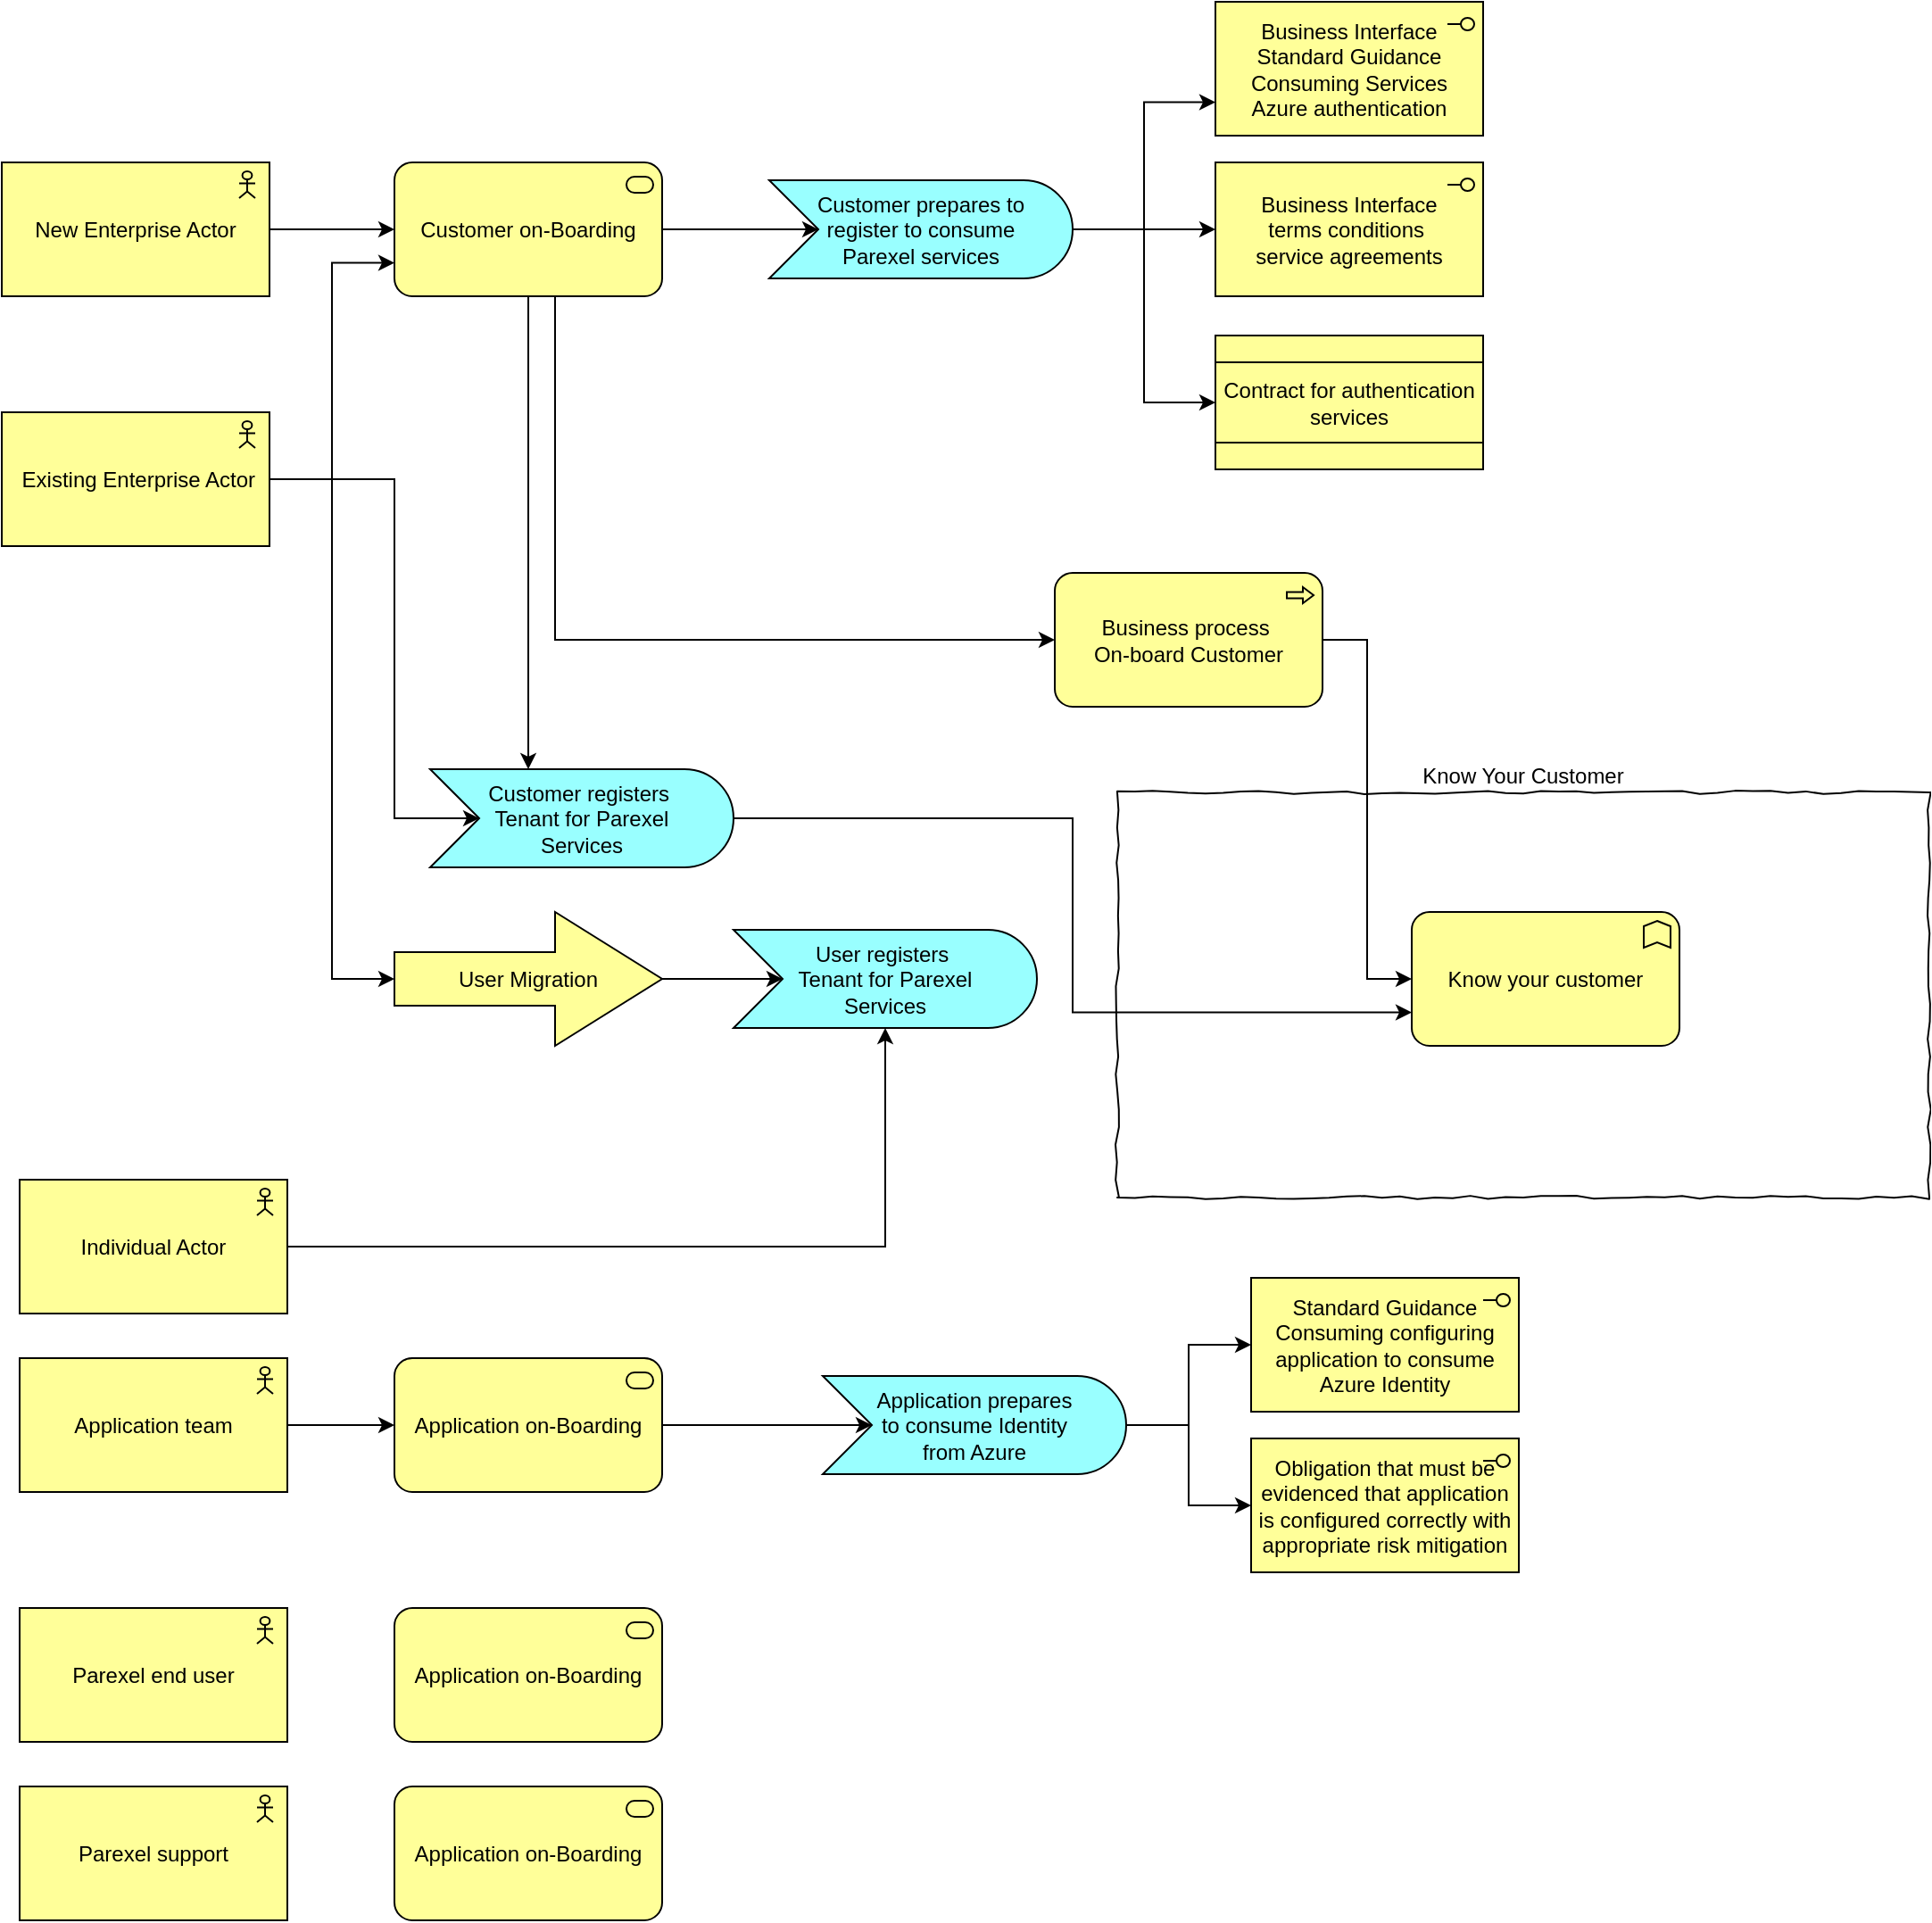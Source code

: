 <mxfile version="12.2.3" type="github" pages="3">
  <diagram name="Page-1" id="58cdce13-f638-feb5-8d6f-7d28b1aa9fa0">
    <mxGraphModel dx="1970" dy="1220" grid="1" gridSize="10" guides="1" tooltips="1" connect="1" arrows="1" fold="1" page="1" pageScale="1" pageWidth="1100" pageHeight="850" background="#ffffff" math="0" shadow="0">
      <root>
        <mxCell id="0"/>
        <mxCell id="1" parent="0"/>
        <mxCell id="VZ0pMEU6_JE_VZrrwxU3-18" value="Know Your Customer" style="whiteSpace=wrap;html=1;comic=1;labelPosition=center;verticalLabelPosition=top;align=center;verticalAlign=bottom;" vertex="1" parent="1">
          <mxGeometry x="645" y="483" width="455" height="227" as="geometry"/>
        </mxCell>
        <mxCell id="WaT9J8ldT_27_ol-54Zy-13" style="edgeStyle=orthogonalEdgeStyle;rounded=0;orthogonalLoop=1;jettySize=auto;html=1;entryX=0;entryY=0.75;entryDx=0;entryDy=0;entryPerimeter=0;" edge="1" parent="1" source="WaT9J8ldT_27_ol-54Zy-2" target="WaT9J8ldT_27_ol-54Zy-11">
          <mxGeometry relative="1" as="geometry"/>
        </mxCell>
        <mxCell id="WaT9J8ldT_27_ol-54Zy-14" style="edgeStyle=orthogonalEdgeStyle;rounded=0;orthogonalLoop=1;jettySize=auto;html=1;entryX=0;entryY=0.5;entryDx=0;entryDy=0;entryPerimeter=0;" edge="1" parent="1" source="WaT9J8ldT_27_ol-54Zy-2" target="WaT9J8ldT_27_ol-54Zy-12">
          <mxGeometry relative="1" as="geometry"/>
        </mxCell>
        <mxCell id="WaT9J8ldT_27_ol-54Zy-16" style="edgeStyle=orthogonalEdgeStyle;rounded=0;orthogonalLoop=1;jettySize=auto;html=1;entryX=0;entryY=0.5;entryDx=0;entryDy=0;entryPerimeter=0;" edge="1" parent="1" source="WaT9J8ldT_27_ol-54Zy-2" target="WaT9J8ldT_27_ol-54Zy-15">
          <mxGeometry relative="1" as="geometry"/>
        </mxCell>
        <mxCell id="WaT9J8ldT_27_ol-54Zy-2" value="Customer prepares to&lt;br&gt;register to&amp;nbsp;consume&lt;br&gt;Parexel services" style="html=1;outlineConnect=0;whiteSpace=wrap;fillColor=#99ffff;shape=mxgraph.archimate3.event;" vertex="1" parent="1">
          <mxGeometry x="450" y="140" width="170" height="55" as="geometry"/>
        </mxCell>
        <mxCell id="WaT9J8ldT_27_ol-54Zy-9" style="edgeStyle=orthogonalEdgeStyle;rounded=0;orthogonalLoop=1;jettySize=auto;html=1;entryX=0;entryY=0.5;entryDx=0;entryDy=0;entryPerimeter=0;" edge="1" parent="1" source="WaT9J8ldT_27_ol-54Zy-7" target="WaT9J8ldT_27_ol-54Zy-20">
          <mxGeometry relative="1" as="geometry">
            <Array as="points">
              <mxPoint x="220" y="168"/>
              <mxPoint x="220" y="168"/>
            </Array>
          </mxGeometry>
        </mxCell>
        <mxCell id="WaT9J8ldT_27_ol-54Zy-7" value="New Enterprise Actor" style="html=1;outlineConnect=0;whiteSpace=wrap;fillColor=#ffff99;shape=mxgraph.archimate3.application;appType=actor;archiType=square;" vertex="1" parent="1">
          <mxGeometry x="20" y="130" width="150" height="75" as="geometry"/>
        </mxCell>
        <mxCell id="VZ0pMEU6_JE_VZrrwxU3-5" style="edgeStyle=orthogonalEdgeStyle;rounded=0;orthogonalLoop=1;jettySize=auto;html=1;" edge="1" parent="1" source="WaT9J8ldT_27_ol-54Zy-8" target="VZ0pMEU6_JE_VZrrwxU3-3">
          <mxGeometry relative="1" as="geometry"/>
        </mxCell>
        <mxCell id="WaT9J8ldT_27_ol-54Zy-8" value="Individual Actor" style="html=1;outlineConnect=0;whiteSpace=wrap;fillColor=#ffff99;shape=mxgraph.archimate3.application;appType=actor;archiType=square;" vertex="1" parent="1">
          <mxGeometry x="30" y="700" width="150" height="75" as="geometry"/>
        </mxCell>
        <mxCell id="WaT9J8ldT_27_ol-54Zy-11" value="Business Interface&lt;br&gt;Standard Guidance&lt;br&gt;Consuming Services&lt;br&gt;Azure authentication" style="html=1;outlineConnect=0;whiteSpace=wrap;fillColor=#ffff99;shape=mxgraph.archimate3.application;appType=interface;archiType=square;" vertex="1" parent="1">
          <mxGeometry x="700" y="40" width="150" height="75" as="geometry"/>
        </mxCell>
        <mxCell id="WaT9J8ldT_27_ol-54Zy-12" value="Business Interface&lt;br&gt;terms conditions&amp;nbsp;&lt;br&gt;service agreements" style="html=1;outlineConnect=0;whiteSpace=wrap;fillColor=#ffff99;shape=mxgraph.archimate3.application;appType=interface;archiType=square;" vertex="1" parent="1">
          <mxGeometry x="700" y="130" width="150" height="75" as="geometry"/>
        </mxCell>
        <mxCell id="WaT9J8ldT_27_ol-54Zy-15" value="Contract for authentication services" style="html=1;outlineConnect=0;whiteSpace=wrap;fillColor=#ffff99;shape=mxgraph.archimate3.contract;" vertex="1" parent="1">
          <mxGeometry x="700" y="227" width="150" height="75" as="geometry"/>
        </mxCell>
        <mxCell id="VZ0pMEU6_JE_VZrrwxU3-26" style="edgeStyle=orthogonalEdgeStyle;rounded=0;orthogonalLoop=1;jettySize=auto;html=1;entryX=0;entryY=0.75;entryDx=0;entryDy=0;entryPerimeter=0;" edge="1" parent="1" source="WaT9J8ldT_27_ol-54Zy-17" target="VZ0pMEU6_JE_VZrrwxU3-16">
          <mxGeometry relative="1" as="geometry"/>
        </mxCell>
        <mxCell id="WaT9J8ldT_27_ol-54Zy-17" value="Customer registers&amp;nbsp;&lt;br&gt;Tenant for Parexel&lt;br&gt;Services" style="html=1;outlineConnect=0;whiteSpace=wrap;fillColor=#99ffff;shape=mxgraph.archimate3.event;" vertex="1" parent="1">
          <mxGeometry x="260" y="470" width="170" height="55" as="geometry"/>
        </mxCell>
        <mxCell id="WaT9J8ldT_27_ol-54Zy-27" style="edgeStyle=orthogonalEdgeStyle;rounded=0;orthogonalLoop=1;jettySize=auto;html=1;entryX=0;entryY=0;entryDx=27.5;entryDy=27.5;entryPerimeter=0;" edge="1" parent="1" source="WaT9J8ldT_27_ol-54Zy-20" target="WaT9J8ldT_27_ol-54Zy-2">
          <mxGeometry relative="1" as="geometry"/>
        </mxCell>
        <mxCell id="WaT9J8ldT_27_ol-54Zy-30" style="edgeStyle=orthogonalEdgeStyle;rounded=0;orthogonalLoop=1;jettySize=auto;html=1;entryX=0;entryY=0.5;entryDx=0;entryDy=0;entryPerimeter=0;" edge="1" parent="1" source="WaT9J8ldT_27_ol-54Zy-20" target="WaT9J8ldT_27_ol-54Zy-28">
          <mxGeometry relative="1" as="geometry">
            <Array as="points">
              <mxPoint x="330" y="398"/>
            </Array>
          </mxGeometry>
        </mxCell>
        <mxCell id="hE2dEJookT6RvtVeQYs--1" style="edgeStyle=orthogonalEdgeStyle;rounded=0;orthogonalLoop=1;jettySize=auto;html=1;" edge="1" parent="1" source="WaT9J8ldT_27_ol-54Zy-20" target="WaT9J8ldT_27_ol-54Zy-17">
          <mxGeometry relative="1" as="geometry">
            <mxPoint x="300" y="370" as="targetPoint"/>
            <Array as="points">
              <mxPoint x="315" y="370"/>
              <mxPoint x="315" y="370"/>
            </Array>
          </mxGeometry>
        </mxCell>
        <mxCell id="WaT9J8ldT_27_ol-54Zy-20" value="Customer on-Boarding" style="html=1;outlineConnect=0;whiteSpace=wrap;fillColor=#ffff99;shape=mxgraph.archimate3.application;appType=serv;archiType=rounded;" vertex="1" parent="1">
          <mxGeometry x="240" y="130" width="150" height="75" as="geometry"/>
        </mxCell>
        <mxCell id="WaT9J8ldT_27_ol-54Zy-21" value="Parexel end user" style="html=1;outlineConnect=0;whiteSpace=wrap;fillColor=#ffff99;shape=mxgraph.archimate3.application;appType=actor;archiType=square;" vertex="1" parent="1">
          <mxGeometry x="30" y="940" width="150" height="75" as="geometry"/>
        </mxCell>
        <mxCell id="WaT9J8ldT_27_ol-54Zy-22" value="Parexel support" style="html=1;outlineConnect=0;whiteSpace=wrap;fillColor=#ffff99;shape=mxgraph.archimate3.application;appType=actor;archiType=square;" vertex="1" parent="1">
          <mxGeometry x="30" y="1040" width="150" height="75" as="geometry"/>
        </mxCell>
        <mxCell id="VZ0pMEU6_JE_VZrrwxU3-8" style="edgeStyle=orthogonalEdgeStyle;rounded=0;orthogonalLoop=1;jettySize=auto;html=1;exitX=1;exitY=0.5;exitDx=0;exitDy=0;exitPerimeter=0;entryX=0;entryY=0.5;entryDx=0;entryDy=0;entryPerimeter=0;" edge="1" parent="1" source="WaT9J8ldT_27_ol-54Zy-23" target="WaT9J8ldT_27_ol-54Zy-24">
          <mxGeometry relative="1" as="geometry"/>
        </mxCell>
        <mxCell id="WaT9J8ldT_27_ol-54Zy-23" value="Application team" style="html=1;outlineConnect=0;whiteSpace=wrap;fillColor=#ffff99;shape=mxgraph.archimate3.application;appType=actor;archiType=square;" vertex="1" parent="1">
          <mxGeometry x="30" y="800" width="150" height="75" as="geometry"/>
        </mxCell>
        <mxCell id="VZ0pMEU6_JE_VZrrwxU3-9" style="edgeStyle=orthogonalEdgeStyle;rounded=0;orthogonalLoop=1;jettySize=auto;html=1;exitX=1;exitY=0.5;exitDx=0;exitDy=0;exitPerimeter=0;entryX=0;entryY=0;entryDx=27.5;entryDy=27.5;entryPerimeter=0;" edge="1" parent="1" source="WaT9J8ldT_27_ol-54Zy-24" target="VZ0pMEU6_JE_VZrrwxU3-7">
          <mxGeometry relative="1" as="geometry"/>
        </mxCell>
        <mxCell id="WaT9J8ldT_27_ol-54Zy-24" value="Application on-Boarding" style="html=1;outlineConnect=0;whiteSpace=wrap;fillColor=#ffff99;shape=mxgraph.archimate3.application;appType=serv;archiType=rounded;" vertex="1" parent="1">
          <mxGeometry x="240" y="800" width="150" height="75" as="geometry"/>
        </mxCell>
        <mxCell id="WaT9J8ldT_27_ol-54Zy-25" value="Application on-Boarding" style="html=1;outlineConnect=0;whiteSpace=wrap;fillColor=#ffff99;shape=mxgraph.archimate3.application;appType=serv;archiType=rounded;" vertex="1" parent="1">
          <mxGeometry x="240" y="1040" width="150" height="75" as="geometry"/>
        </mxCell>
        <mxCell id="WaT9J8ldT_27_ol-54Zy-26" value="Application on-Boarding" style="html=1;outlineConnect=0;whiteSpace=wrap;fillColor=#ffff99;shape=mxgraph.archimate3.application;appType=serv;archiType=rounded;" vertex="1" parent="1">
          <mxGeometry x="240" y="940" width="150" height="75" as="geometry"/>
        </mxCell>
        <mxCell id="VZ0pMEU6_JE_VZrrwxU3-24" style="edgeStyle=orthogonalEdgeStyle;rounded=0;orthogonalLoop=1;jettySize=auto;html=1;entryX=0;entryY=0.5;entryDx=0;entryDy=0;entryPerimeter=0;" edge="1" parent="1" source="WaT9J8ldT_27_ol-54Zy-28" target="VZ0pMEU6_JE_VZrrwxU3-16">
          <mxGeometry relative="1" as="geometry"/>
        </mxCell>
        <mxCell id="WaT9J8ldT_27_ol-54Zy-28" value="Business process&amp;nbsp;&lt;br&gt;On-board Customer" style="html=1;outlineConnect=0;whiteSpace=wrap;fillColor=#ffff99;shape=mxgraph.archimate3.application;appType=proc;archiType=rounded;" vertex="1" parent="1">
          <mxGeometry x="610" y="360" width="150" height="75" as="geometry"/>
        </mxCell>
        <mxCell id="hE2dEJookT6RvtVeQYs--3" style="edgeStyle=orthogonalEdgeStyle;rounded=0;orthogonalLoop=1;jettySize=auto;html=1;entryX=0;entryY=0.75;entryDx=0;entryDy=0;entryPerimeter=0;" edge="1" parent="1" source="hE2dEJookT6RvtVeQYs--2" target="WaT9J8ldT_27_ol-54Zy-20">
          <mxGeometry relative="1" as="geometry"/>
        </mxCell>
        <mxCell id="VZ0pMEU6_JE_VZrrwxU3-2" style="edgeStyle=orthogonalEdgeStyle;rounded=0;orthogonalLoop=1;jettySize=auto;html=1;exitX=1;exitY=0.5;exitDx=0;exitDy=0;exitPerimeter=0;entryX=0;entryY=0.5;entryDx=0;entryDy=0;entryPerimeter=0;" edge="1" parent="1" source="hE2dEJookT6RvtVeQYs--2" target="VZ0pMEU6_JE_VZrrwxU3-1">
          <mxGeometry relative="1" as="geometry"/>
        </mxCell>
        <mxCell id="VZ0pMEU6_JE_VZrrwxU3-4" style="edgeStyle=orthogonalEdgeStyle;rounded=0;orthogonalLoop=1;jettySize=auto;html=1;entryX=0;entryY=0;entryDx=27.5;entryDy=27.5;entryPerimeter=0;" edge="1" parent="1" source="hE2dEJookT6RvtVeQYs--2" target="WaT9J8ldT_27_ol-54Zy-17">
          <mxGeometry relative="1" as="geometry">
            <Array as="points">
              <mxPoint x="240" y="308"/>
              <mxPoint x="240" y="498"/>
            </Array>
          </mxGeometry>
        </mxCell>
        <mxCell id="hE2dEJookT6RvtVeQYs--2" value="&amp;nbsp;Existing Enterprise Actor" style="html=1;outlineConnect=0;whiteSpace=wrap;fillColor=#ffff99;shape=mxgraph.archimate3.application;appType=actor;archiType=square;" vertex="1" parent="1">
          <mxGeometry x="20" y="270" width="150" height="75" as="geometry"/>
        </mxCell>
        <mxCell id="VZ0pMEU6_JE_VZrrwxU3-6" style="edgeStyle=orthogonalEdgeStyle;rounded=0;orthogonalLoop=1;jettySize=auto;html=1;entryX=0;entryY=0;entryDx=27.5;entryDy=27.5;entryPerimeter=0;" edge="1" parent="1" source="VZ0pMEU6_JE_VZrrwxU3-1" target="VZ0pMEU6_JE_VZrrwxU3-3">
          <mxGeometry relative="1" as="geometry"/>
        </mxCell>
        <mxCell id="VZ0pMEU6_JE_VZrrwxU3-1" value="User Migration" style="html=1;outlineConnect=0;whiteSpace=wrap;fillColor=#ffff99;shape=mxgraph.archimate3.process;" vertex="1" parent="1">
          <mxGeometry x="240" y="550" width="150" height="75" as="geometry"/>
        </mxCell>
        <mxCell id="VZ0pMEU6_JE_VZrrwxU3-3" value="User registers&amp;nbsp;&lt;br&gt;Tenant for Parexel&lt;br&gt;Services" style="html=1;outlineConnect=0;whiteSpace=wrap;fillColor=#99ffff;shape=mxgraph.archimate3.event;" vertex="1" parent="1">
          <mxGeometry x="430" y="560" width="170" height="55" as="geometry"/>
        </mxCell>
        <mxCell id="VZ0pMEU6_JE_VZrrwxU3-12" style="edgeStyle=orthogonalEdgeStyle;rounded=0;orthogonalLoop=1;jettySize=auto;html=1;exitX=1;exitY=0.5;exitDx=0;exitDy=0;exitPerimeter=0;entryX=0;entryY=0.5;entryDx=0;entryDy=0;entryPerimeter=0;" edge="1" parent="1" source="VZ0pMEU6_JE_VZrrwxU3-7" target="VZ0pMEU6_JE_VZrrwxU3-10">
          <mxGeometry relative="1" as="geometry"/>
        </mxCell>
        <mxCell id="VZ0pMEU6_JE_VZrrwxU3-13" style="edgeStyle=orthogonalEdgeStyle;rounded=0;orthogonalLoop=1;jettySize=auto;html=1;entryX=0;entryY=0.5;entryDx=0;entryDy=0;entryPerimeter=0;" edge="1" parent="1" source="VZ0pMEU6_JE_VZrrwxU3-7" target="VZ0pMEU6_JE_VZrrwxU3-11">
          <mxGeometry relative="1" as="geometry"/>
        </mxCell>
        <mxCell id="VZ0pMEU6_JE_VZrrwxU3-7" value="Application prepares&lt;br&gt;to consume Identity&lt;br&gt;from Azure" style="html=1;outlineConnect=0;whiteSpace=wrap;fillColor=#99ffff;shape=mxgraph.archimate3.event;" vertex="1" parent="1">
          <mxGeometry x="480" y="810" width="170" height="55" as="geometry"/>
        </mxCell>
        <mxCell id="VZ0pMEU6_JE_VZrrwxU3-10" value="Standard Guidance&lt;br&gt;Consuming configuring application to consume Azure Identity" style="html=1;outlineConnect=0;whiteSpace=wrap;fillColor=#ffff99;shape=mxgraph.archimate3.application;appType=interface;archiType=square;" vertex="1" parent="1">
          <mxGeometry x="720" y="755" width="150" height="75" as="geometry"/>
        </mxCell>
        <mxCell id="VZ0pMEU6_JE_VZrrwxU3-11" value="Obligation that must be evidenced that application is configured correctly with appropriate risk mitigation" style="html=1;outlineConnect=0;whiteSpace=wrap;fillColor=#ffff99;shape=mxgraph.archimate3.application;appType=interface;archiType=square;" vertex="1" parent="1">
          <mxGeometry x="720" y="845" width="150" height="75" as="geometry"/>
        </mxCell>
        <mxCell id="VZ0pMEU6_JE_VZrrwxU3-16" value="Know your customer" style="html=1;outlineConnect=0;whiteSpace=wrap;fillColor=#ffff99;shape=mxgraph.archimate3.application;appType=func;archiType=rounded;" vertex="1" parent="1">
          <mxGeometry x="810" y="550" width="150" height="75" as="geometry"/>
        </mxCell>
      </root>
    </mxGraphModel>
  </diagram>
  <diagram id="n3km2oWGpMRYiT3DSOKO" name="Page-2">
    <mxGraphModel dx="1422" dy="732" grid="1" gridSize="10" guides="1" tooltips="1" connect="1" arrows="1" fold="1" page="1" pageScale="1" pageWidth="850" pageHeight="1100" math="0" shadow="0">
      <root>
        <mxCell id="VbwPId7YwTwKUUCDy0Y9-0"/>
        <mxCell id="VbwPId7YwTwKUUCDy0Y9-1" parent="VbwPId7YwTwKUUCDy0Y9-0"/>
        <mxCell id="VbwPId7YwTwKUUCDy0Y9-2" value="Business Actor" style="html=1;outlineConnect=0;whiteSpace=wrap;fillColor=#ffff99;shape=mxgraph.archimate3.application;appType=actor;archiType=square;" vertex="1" parent="VbwPId7YwTwKUUCDy0Y9-1">
          <mxGeometry x="50" y="50" width="150" height="75" as="geometry"/>
        </mxCell>
        <mxCell id="VbwPId7YwTwKUUCDy0Y9-3" value="Actor" style="html=1;outlineConnect=0;whiteSpace=wrap;fillColor=#ffff99;verticalLabelPosition=bottom;verticalAlign=top;align=center;shape=mxgraph.archimate3.actor;" vertex="1" parent="VbwPId7YwTwKUUCDy0Y9-1">
          <mxGeometry x="50" y="150" width="50" height="95" as="geometry"/>
        </mxCell>
        <mxCell id="VbwPId7YwTwKUUCDy0Y9-4" value="Business Role" style="html=1;outlineConnect=0;whiteSpace=wrap;fillColor=#ffff99;shape=mxgraph.archimate3.application;appType=role;archiType=square;" vertex="1" parent="VbwPId7YwTwKUUCDy0Y9-1">
          <mxGeometry x="50" y="290" width="150" height="75" as="geometry"/>
        </mxCell>
        <mxCell id="VbwPId7YwTwKUUCDy0Y9-5" value="Role&amp;nbsp; &amp;nbsp; &amp;nbsp;&amp;nbsp;" style="html=1;outlineConnect=0;whiteSpace=wrap;fillColor=#ffff99;shape=mxgraph.archimate3.role;" vertex="1" parent="VbwPId7YwTwKUUCDy0Y9-1">
          <mxGeometry x="50" y="390" width="85" height="50" as="geometry"/>
        </mxCell>
        <mxCell id="VbwPId7YwTwKUUCDy0Y9-6" value="Business Collaboration" style="html=1;outlineConnect=0;whiteSpace=wrap;fillColor=#ffff99;shape=mxgraph.archimate3.application;appType=collab;archiType=square;" vertex="1" parent="VbwPId7YwTwKUUCDy0Y9-1">
          <mxGeometry x="50" y="460" width="150" height="75" as="geometry"/>
        </mxCell>
        <mxCell id="VbwPId7YwTwKUUCDy0Y9-7" value="Collaboration" style="html=1;outlineConnect=0;whiteSpace=wrap;fillColor=#ffff99;shape=mxgraph.archimate3.collaboration;" vertex="1" parent="VbwPId7YwTwKUUCDy0Y9-1">
          <mxGeometry x="50" y="560" width="60" height="35" as="geometry"/>
        </mxCell>
        <mxCell id="VbwPId7YwTwKUUCDy0Y9-8" value="Business Interface" style="html=1;outlineConnect=0;whiteSpace=wrap;fillColor=#ffff99;shape=mxgraph.archimate3.application;appType=interface;archiType=square;" vertex="1" parent="VbwPId7YwTwKUUCDy0Y9-1">
          <mxGeometry x="50" y="620" width="150" height="75" as="geometry"/>
        </mxCell>
        <mxCell id="VbwPId7YwTwKUUCDy0Y9-9" value="Interface" style="html=1;outlineConnect=0;whiteSpace=wrap;fillColor=#ffff99;shape=mxgraph.archimate3.interface;" vertex="1" parent="VbwPId7YwTwKUUCDy0Y9-1">
          <mxGeometry x="65" y="720" width="70" height="35" as="geometry"/>
        </mxCell>
        <mxCell id="VbwPId7YwTwKUUCDy0Y9-10" value="Business Process" style="html=1;outlineConnect=0;whiteSpace=wrap;fillColor=#ffff99;shape=mxgraph.archimate3.application;appType=proc;archiType=rounded;" vertex="1" parent="VbwPId7YwTwKUUCDy0Y9-1">
          <mxGeometry x="50" y="780" width="150" height="75" as="geometry"/>
        </mxCell>
        <mxCell id="VbwPId7YwTwKUUCDy0Y9-11" value="process" style="html=1;outlineConnect=0;whiteSpace=wrap;fillColor=#ffff99;shape=mxgraph.archimate3.process;" vertex="1" parent="VbwPId7YwTwKUUCDy0Y9-1">
          <mxGeometry x="50" y="880" width="150" height="75" as="geometry"/>
        </mxCell>
        <mxCell id="VbwPId7YwTwKUUCDy0Y9-12" value="Business Function" style="html=1;outlineConnect=0;whiteSpace=wrap;fillColor=#ffff99;shape=mxgraph.archimate3.application;appType=func;archiType=rounded;" vertex="1" parent="VbwPId7YwTwKUUCDy0Y9-1">
          <mxGeometry x="50" y="980" width="150" height="75" as="geometry"/>
        </mxCell>
        <mxCell id="VbwPId7YwTwKUUCDy0Y9-13" value="Function" style="html=1;outlineConnect=0;whiteSpace=wrap;fillColor=#ffff99;shape=mxgraph.archimate3.function;" vertex="1" parent="VbwPId7YwTwKUUCDy0Y9-1">
          <mxGeometry x="280" y="50" width="75" height="75" as="geometry"/>
        </mxCell>
        <mxCell id="VbwPId7YwTwKUUCDy0Y9-14" value="Business Interaction" style="html=1;outlineConnect=0;whiteSpace=wrap;fillColor=#ffff99;shape=mxgraph.archimate3.application;appType=interaction;archiType=rounded;" vertex="1" parent="VbwPId7YwTwKUUCDy0Y9-1">
          <mxGeometry x="242.5" y="170" width="150" height="75" as="geometry"/>
        </mxCell>
        <mxCell id="VbwPId7YwTwKUUCDy0Y9-15" value="Interaction" style="html=1;outlineConnect=0;whiteSpace=wrap;fillColor=#ffff99;shape=mxgraph.archimate3.interaction;" vertex="1" parent="VbwPId7YwTwKUUCDy0Y9-1">
          <mxGeometry x="280" y="280" width="75" height="75" as="geometry"/>
        </mxCell>
        <mxCell id="VbwPId7YwTwKUUCDy0Y9-16" value="Business Service" style="html=1;outlineConnect=0;whiteSpace=wrap;fillColor=#ffff99;shape=mxgraph.archimate3.application;appType=serv;archiType=rounded;" vertex="1" parent="VbwPId7YwTwKUUCDy0Y9-1">
          <mxGeometry x="250" y="377.5" width="150" height="75" as="geometry"/>
        </mxCell>
        <mxCell id="VbwPId7YwTwKUUCDy0Y9-17" value="Service" style="html=1;outlineConnect=0;whiteSpace=wrap;fillColor=#ffff99;shape=mxgraph.archimate3.service;" vertex="1" parent="VbwPId7YwTwKUUCDy0Y9-1">
          <mxGeometry x="295" y="480" width="60" height="35" as="geometry"/>
        </mxCell>
        <mxCell id="VbwPId7YwTwKUUCDy0Y9-18" value="Application Event" style="html=1;outlineConnect=0;whiteSpace=wrap;fillColor=#ffff99;shape=mxgraph.archimate3.application;appType=event;archiType=rounded;" vertex="1" parent="VbwPId7YwTwKUUCDy0Y9-1">
          <mxGeometry x="260" y="550" width="150" height="75" as="geometry"/>
        </mxCell>
        <mxCell id="VbwPId7YwTwKUUCDy0Y9-19" value="Event" style="html=1;outlineConnect=0;whiteSpace=wrap;fillColor=#ffff99;shape=mxgraph.archimate3.event;" vertex="1" parent="VbwPId7YwTwKUUCDy0Y9-1">
          <mxGeometry x="280" y="640" width="60" height="35" as="geometry"/>
        </mxCell>
        <mxCell id="VbwPId7YwTwKUUCDy0Y9-20" value="Business Object" style="html=1;outlineConnect=0;whiteSpace=wrap;fillColor=#ffff99;shape=mxgraph.archimate3.businessObject;overflow=fill;" vertex="1" parent="VbwPId7YwTwKUUCDy0Y9-1">
          <mxGeometry x="275" y="700" width="150" height="75" as="geometry"/>
        </mxCell>
        <mxCell id="VbwPId7YwTwKUUCDy0Y9-21" value="Contract" style="html=1;outlineConnect=0;whiteSpace=wrap;fillColor=#ffff99;shape=mxgraph.archimate3.contract;" vertex="1" parent="VbwPId7YwTwKUUCDy0Y9-1">
          <mxGeometry x="280" y="790" width="150" height="75" as="geometry"/>
        </mxCell>
        <mxCell id="VbwPId7YwTwKUUCDy0Y9-22" value="Product" style="html=1;outlineConnect=0;whiteSpace=wrap;fillColor=#ffff99;shape=mxgraph.archimate3.product;" vertex="1" parent="VbwPId7YwTwKUUCDy0Y9-1">
          <mxGeometry x="275" y="880" width="150" height="75" as="geometry"/>
        </mxCell>
        <mxCell id="VbwPId7YwTwKUUCDy0Y9-23" value="Representation" style="html=1;outlineConnect=0;whiteSpace=wrap;fillColor=#ffff99;shape=mxgraph.archimate3.representation;" vertex="1" parent="VbwPId7YwTwKUUCDy0Y9-1">
          <mxGeometry x="275" y="972.5" width="150" height="90" as="geometry"/>
        </mxCell>
      </root>
    </mxGraphModel>
  </diagram>
  <diagram id="qdRoRbFh1dIV0DN_phKQ" name="Page-3">
    <mxGraphModel dx="1391" dy="861" grid="1" gridSize="10" guides="1" tooltips="1" connect="1" arrows="1" fold="1" page="1" pageScale="1" pageWidth="850" pageHeight="1100" math="0" shadow="0">
      <root>
        <mxCell id="2WbLnz13VIGS7mHN6lZm-0"/>
        <mxCell id="2WbLnz13VIGS7mHN6lZm-1" parent="2WbLnz13VIGS7mHN6lZm-0"/>
        <mxCell id="BoIPkWmvHt83xHEc8Gby-2" style="edgeStyle=orthogonalEdgeStyle;rounded=0;orthogonalLoop=1;jettySize=auto;html=1;exitX=1;exitY=0.5;exitDx=0;exitDy=0;exitPerimeter=0;entryX=0;entryY=0.5;entryDx=0;entryDy=0;entryPerimeter=0;" edge="1" parent="2WbLnz13VIGS7mHN6lZm-1" source="zZvPMjRC7SIyRexWA7pL-0" target="BoIPkWmvHt83xHEc8Gby-0">
          <mxGeometry relative="1" as="geometry"/>
        </mxCell>
        <mxCell id="zZvPMjRC7SIyRexWA7pL-0" value="New Enterprise Actor" style="html=1;outlineConnect=0;whiteSpace=wrap;fillColor=#ffff99;shape=mxgraph.archimate3.application;appType=actor;archiType=square;" vertex="1" parent="2WbLnz13VIGS7mHN6lZm-1">
          <mxGeometry x="30" y="150" width="150" height="75" as="geometry"/>
        </mxCell>
        <mxCell id="BoIPkWmvHt83xHEc8Gby-4" style="edgeStyle=orthogonalEdgeStyle;rounded=0;orthogonalLoop=1;jettySize=auto;html=1;entryX=0;entryY=0.25;entryDx=0;entryDy=0;entryPerimeter=0;" edge="1" parent="2WbLnz13VIGS7mHN6lZm-1" source="zZvPMjRC7SIyRexWA7pL-1" target="BoIPkWmvHt83xHEc8Gby-0">
          <mxGeometry relative="1" as="geometry">
            <mxPoint x="270" y="310" as="targetPoint"/>
            <Array as="points">
              <mxPoint x="250" y="88"/>
              <mxPoint x="250" y="139"/>
            </Array>
          </mxGeometry>
        </mxCell>
        <mxCell id="zZvPMjRC7SIyRexWA7pL-1" value="Individual Actor" style="html=1;outlineConnect=0;whiteSpace=wrap;fillColor=#ffff99;shape=mxgraph.archimate3.application;appType=actor;archiType=square;" vertex="1" parent="2WbLnz13VIGS7mHN6lZm-1">
          <mxGeometry x="30" y="50" width="150" height="75" as="geometry"/>
        </mxCell>
        <mxCell id="BoIPkWmvHt83xHEc8Gby-10" style="edgeStyle=orthogonalEdgeStyle;rounded=0;orthogonalLoop=1;jettySize=auto;html=1;entryX=0;entryY=0.5;entryDx=0;entryDy=0;entryPerimeter=0;" edge="1" parent="2WbLnz13VIGS7mHN6lZm-1" source="zZvPMjRC7SIyRexWA7pL-2" target="BoIPkWmvHt83xHEc8Gby-9">
          <mxGeometry relative="1" as="geometry"/>
        </mxCell>
        <mxCell id="zZvPMjRC7SIyRexWA7pL-2" value="Parexel end user" style="html=1;outlineConnect=0;whiteSpace=wrap;fillColor=#ffff99;shape=mxgraph.archimate3.application;appType=actor;archiType=square;" vertex="1" parent="2WbLnz13VIGS7mHN6lZm-1">
          <mxGeometry x="30" y="460" width="150" height="75" as="geometry"/>
        </mxCell>
        <mxCell id="zZvPMjRC7SIyRexWA7pL-3" value="Parexel support" style="html=1;outlineConnect=0;whiteSpace=wrap;fillColor=#ffff99;shape=mxgraph.archimate3.application;appType=actor;archiType=square;" vertex="1" parent="2WbLnz13VIGS7mHN6lZm-1">
          <mxGeometry x="30" y="600" width="150" height="75" as="geometry"/>
        </mxCell>
        <mxCell id="zZvPMjRC7SIyRexWA7pL-4" value="Application team" style="html=1;outlineConnect=0;whiteSpace=wrap;fillColor=#ffff99;shape=mxgraph.archimate3.application;appType=actor;archiType=square;" vertex="1" parent="2WbLnz13VIGS7mHN6lZm-1">
          <mxGeometry x="20" y="850" width="150" height="75" as="geometry"/>
        </mxCell>
        <mxCell id="BoIPkWmvHt83xHEc8Gby-6" style="edgeStyle=orthogonalEdgeStyle;rounded=0;orthogonalLoop=1;jettySize=auto;html=1;entryX=0;entryY=0.75;entryDx=0;entryDy=0;entryPerimeter=0;" edge="1" parent="2WbLnz13VIGS7mHN6lZm-1" source="zZvPMjRC7SIyRexWA7pL-5" target="BoIPkWmvHt83xHEc8Gby-0">
          <mxGeometry relative="1" as="geometry">
            <Array as="points">
              <mxPoint x="250" y="308"/>
              <mxPoint x="250" y="177"/>
            </Array>
          </mxGeometry>
        </mxCell>
        <mxCell id="BoIPkWmvHt83xHEc8Gby-8" style="edgeStyle=orthogonalEdgeStyle;rounded=0;orthogonalLoop=1;jettySize=auto;html=1;" edge="1" parent="2WbLnz13VIGS7mHN6lZm-1" source="zZvPMjRC7SIyRexWA7pL-5" target="BoIPkWmvHt83xHEc8Gby-7">
          <mxGeometry relative="1" as="geometry">
            <Array as="points">
              <mxPoint x="223" y="320"/>
              <mxPoint x="223" y="345"/>
            </Array>
          </mxGeometry>
        </mxCell>
        <mxCell id="zZvPMjRC7SIyRexWA7pL-5" value="&amp;nbsp;Existing Enterprise Actor" style="html=1;outlineConnect=0;whiteSpace=wrap;fillColor=#ffff99;shape=mxgraph.archimate3.application;appType=actor;archiType=square;" vertex="1" parent="2WbLnz13VIGS7mHN6lZm-1">
          <mxGeometry x="30" y="270" width="150" height="75" as="geometry"/>
        </mxCell>
        <mxCell id="BoIPkWmvHt83xHEc8Gby-0" value="Customer on-Boarding" style="html=1;outlineConnect=0;whiteSpace=wrap;fillColor=#ffff99;shape=mxgraph.archimate3.application;appType=serv;archiType=rounded;" vertex="1" parent="2WbLnz13VIGS7mHN6lZm-1">
          <mxGeometry x="290" y="120" width="150" height="75" as="geometry"/>
        </mxCell>
        <mxCell id="BoIPkWmvHt83xHEc8Gby-1" value="Application on-Boarding" style="html=1;outlineConnect=0;whiteSpace=wrap;fillColor=#ffff99;shape=mxgraph.archimate3.application;appType=serv;archiType=rounded;" vertex="1" parent="2WbLnz13VIGS7mHN6lZm-1">
          <mxGeometry x="274" y="850" width="150" height="75" as="geometry"/>
        </mxCell>
        <mxCell id="BoIPkWmvHt83xHEc8Gby-7" value="User Migration" style="html=1;outlineConnect=0;whiteSpace=wrap;fillColor=#ffff99;shape=mxgraph.archimate3.application;appType=serv;archiType=rounded;" vertex="1" parent="2WbLnz13VIGS7mHN6lZm-1">
          <mxGeometry x="290" y="300" width="150" height="75" as="geometry"/>
        </mxCell>
        <mxCell id="BoIPkWmvHt83xHEc8Gby-9" value="User Entitlement&lt;br&gt;JML" style="html=1;outlineConnect=0;whiteSpace=wrap;fillColor=#ffff99;shape=mxgraph.archimate3.application;appType=serv;archiType=rounded;" vertex="1" parent="2WbLnz13VIGS7mHN6lZm-1">
          <mxGeometry x="290" y="460" width="150" height="75" as="geometry"/>
        </mxCell>
        <mxCell id="BoIPkWmvHt83xHEc8Gby-11" value="Know you customer" style="whiteSpace=wrap;html=1;aspect=fixed;comic=1;labelPosition=center;verticalLabelPosition=top;align=center;verticalAlign=bottom;" vertex="1" parent="2WbLnz13VIGS7mHN6lZm-1">
          <mxGeometry x="550" y="78" width="313" height="313" as="geometry"/>
        </mxCell>
      </root>
    </mxGraphModel>
  </diagram>
</mxfile>
